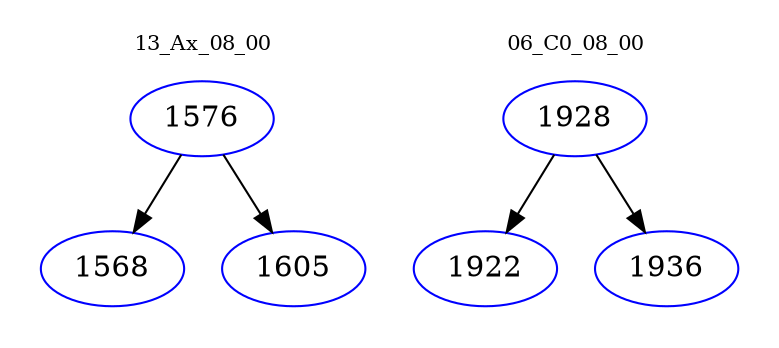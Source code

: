 digraph{
subgraph cluster_0 {
color = white
label = "13_Ax_08_00";
fontsize=10;
T0_1576 [label="1576", color="blue"]
T0_1576 -> T0_1568 [color="black"]
T0_1568 [label="1568", color="blue"]
T0_1576 -> T0_1605 [color="black"]
T0_1605 [label="1605", color="blue"]
}
subgraph cluster_1 {
color = white
label = "06_C0_08_00";
fontsize=10;
T1_1928 [label="1928", color="blue"]
T1_1928 -> T1_1922 [color="black"]
T1_1922 [label="1922", color="blue"]
T1_1928 -> T1_1936 [color="black"]
T1_1936 [label="1936", color="blue"]
}
}
